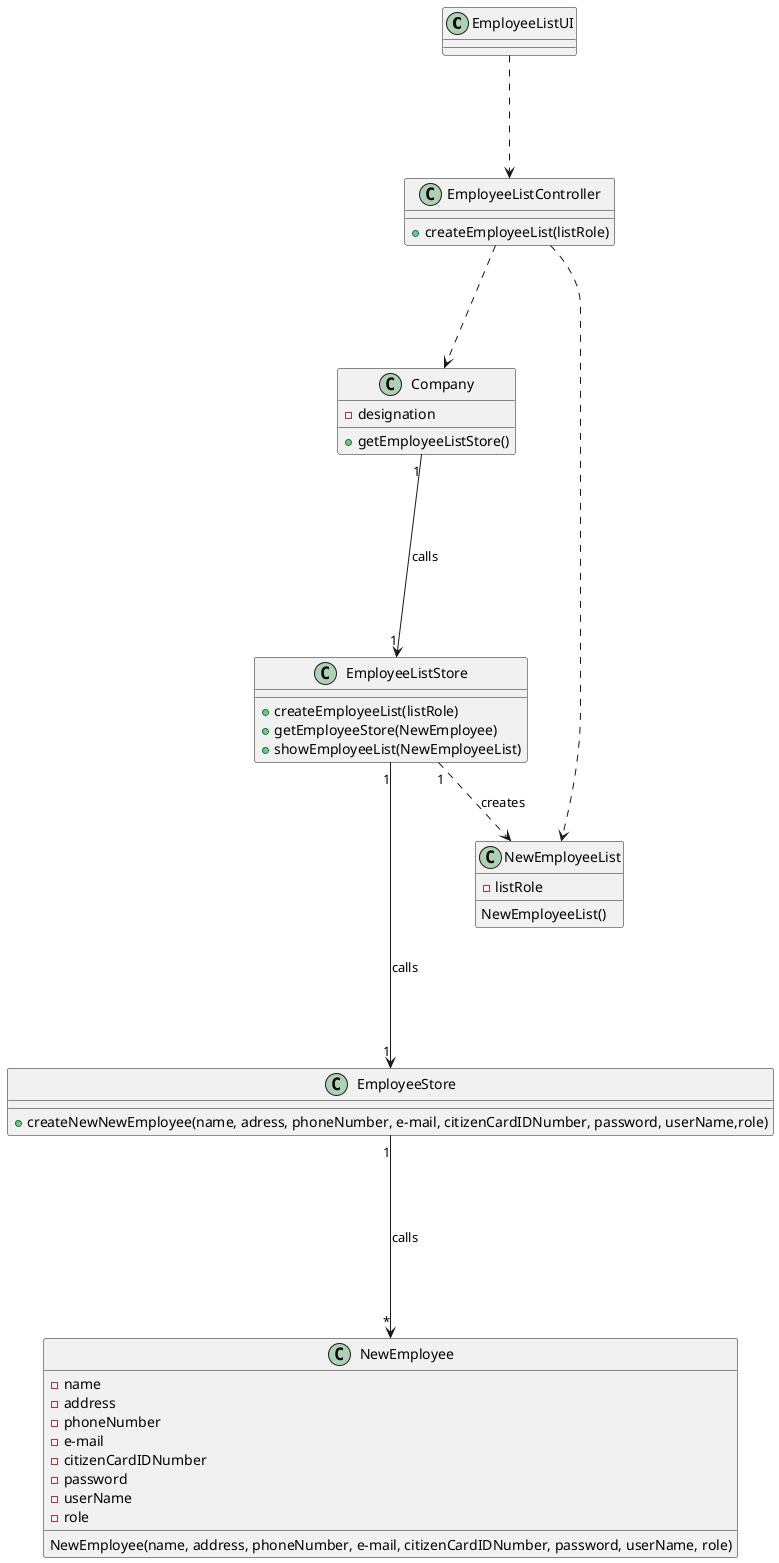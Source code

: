 @startuml
'https://plantuml.com/class-diagram


class EmployeeListUI

class Company {
  -designation
  +getEmployeeListStore()
}

class EmployeeListStore {
    +createEmployeeList(listRole)
    +getEmployeeStore(NewEmployee)
    +showEmployeeList(NewEmployeeList)
}

class NewEmployeeList {
    -listRole
    NewEmployeeList()
}

class EmployeeStore {
+createNewNewEmployee(name, adress, phoneNumber, e-mail, citizenCardIDNumber, password, userName,role)
}

class NewEmployee {
  -name
  -address
  -phoneNumber
  -e-mail
  -citizenCardIDNumber
  -password
  -userName
  -role
  NewEmployee(name, address, phoneNumber, e-mail, citizenCardIDNumber, password, userName, role)
}

class EmployeeListController{
   +createEmployeeList(listRole)
}

EmployeeListUI ...> EmployeeListController
EmployeeListController ...> Company
EmployeeListController ..> NewEmployeeList
Company "1" ----> "1" EmployeeListStore: calls
EmployeeListStore "1" ..> NewEmployeeList: creates
EmployeeListStore "1" ----> "1" EmployeeStore: calls
EmployeeStore "1" ----> "*" NewEmployee: calls


@enduml